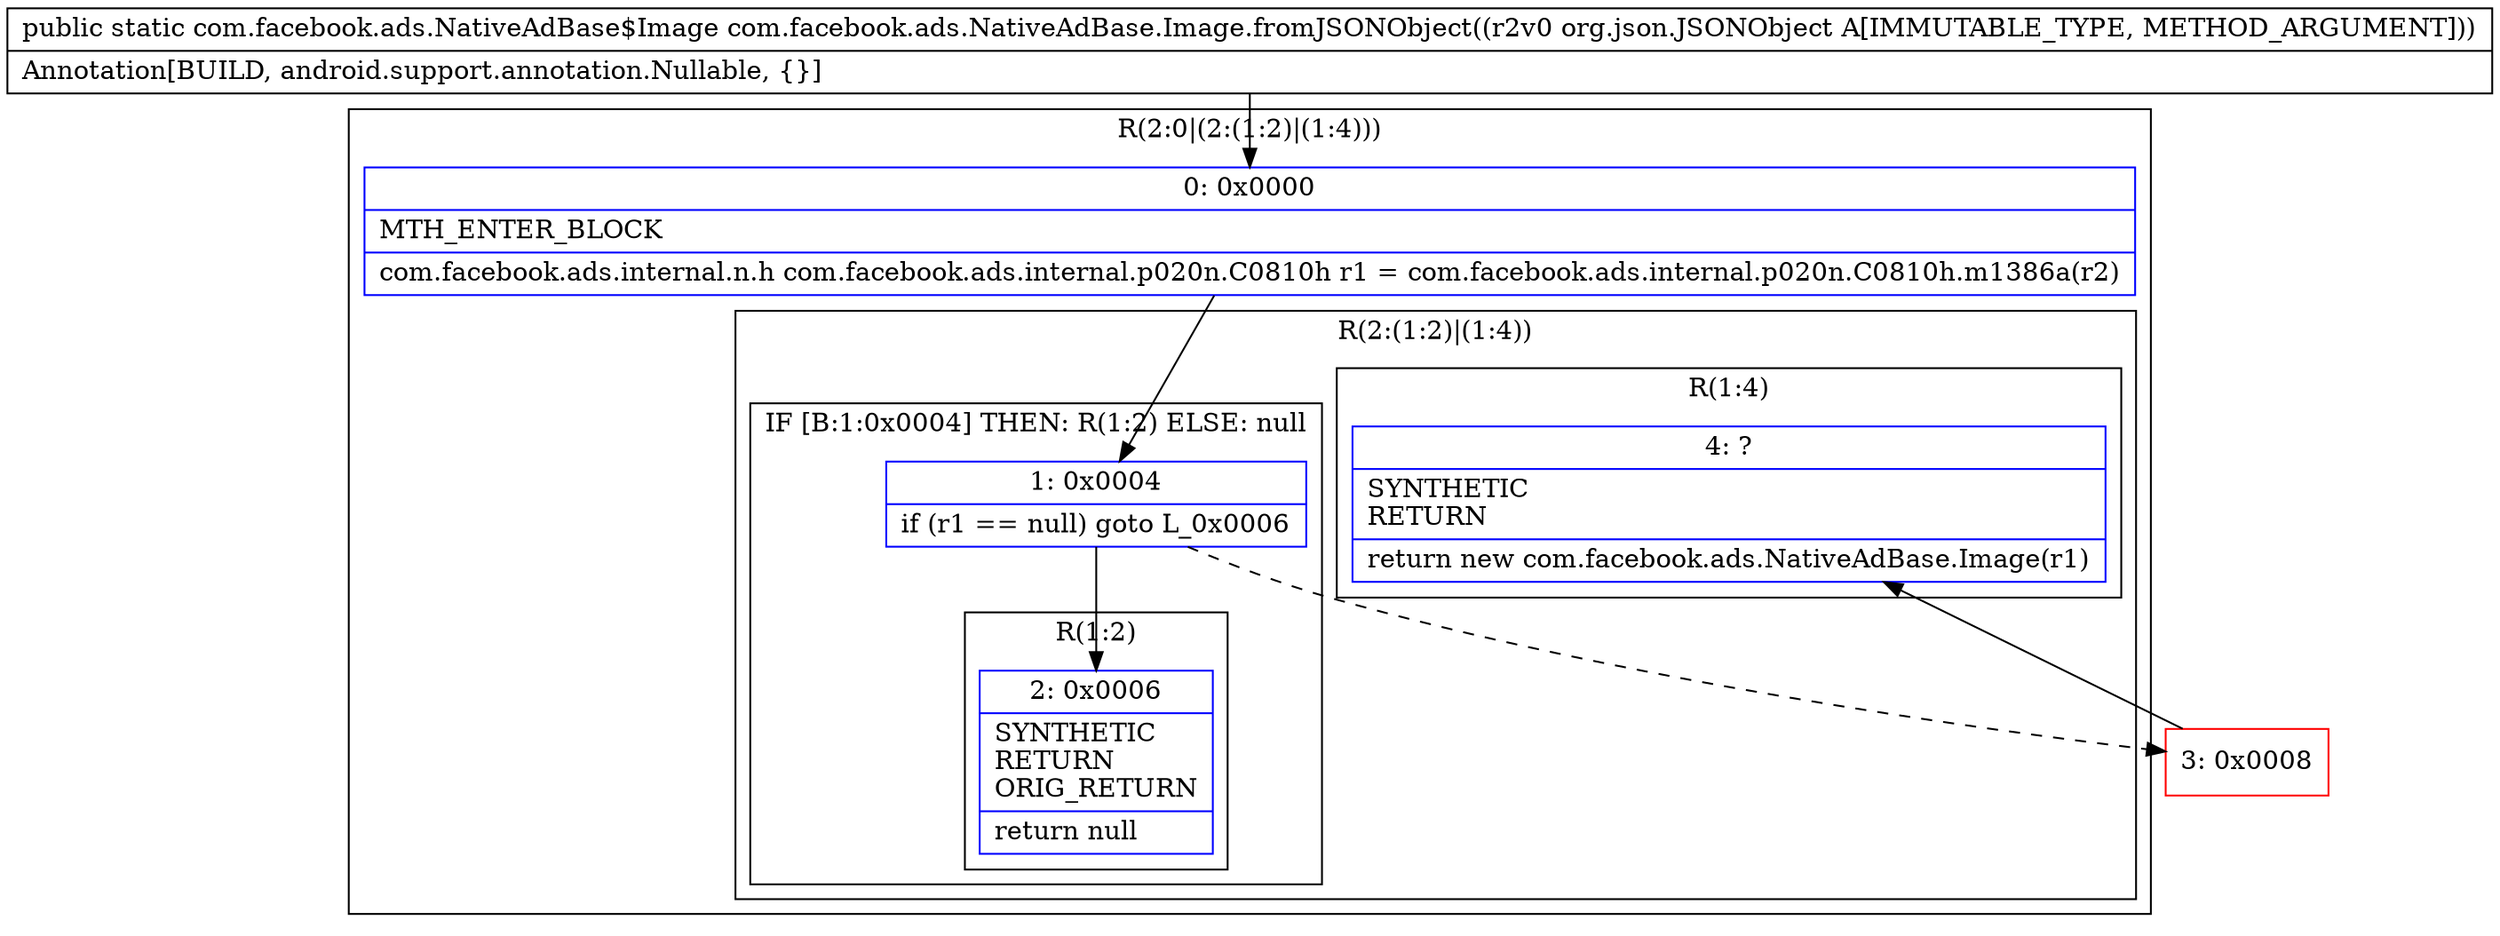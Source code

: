 digraph "CFG forcom.facebook.ads.NativeAdBase.Image.fromJSONObject(Lorg\/json\/JSONObject;)Lcom\/facebook\/ads\/NativeAdBase$Image;" {
subgraph cluster_Region_195147673 {
label = "R(2:0|(2:(1:2)|(1:4)))";
node [shape=record,color=blue];
Node_0 [shape=record,label="{0\:\ 0x0000|MTH_ENTER_BLOCK\l|com.facebook.ads.internal.n.h com.facebook.ads.internal.p020n.C0810h r1 = com.facebook.ads.internal.p020n.C0810h.m1386a(r2)\l}"];
subgraph cluster_Region_1483931519 {
label = "R(2:(1:2)|(1:4))";
node [shape=record,color=blue];
subgraph cluster_IfRegion_219651139 {
label = "IF [B:1:0x0004] THEN: R(1:2) ELSE: null";
node [shape=record,color=blue];
Node_1 [shape=record,label="{1\:\ 0x0004|if (r1 == null) goto L_0x0006\l}"];
subgraph cluster_Region_1991147818 {
label = "R(1:2)";
node [shape=record,color=blue];
Node_2 [shape=record,label="{2\:\ 0x0006|SYNTHETIC\lRETURN\lORIG_RETURN\l|return null\l}"];
}
}
subgraph cluster_Region_1051369715 {
label = "R(1:4)";
node [shape=record,color=blue];
Node_4 [shape=record,label="{4\:\ ?|SYNTHETIC\lRETURN\l|return new com.facebook.ads.NativeAdBase.Image(r1)\l}"];
}
}
}
Node_3 [shape=record,color=red,label="{3\:\ 0x0008}"];
MethodNode[shape=record,label="{public static com.facebook.ads.NativeAdBase$Image com.facebook.ads.NativeAdBase.Image.fromJSONObject((r2v0 org.json.JSONObject A[IMMUTABLE_TYPE, METHOD_ARGUMENT]))  | Annotation[BUILD, android.support.annotation.Nullable, \{\}]\l}"];
MethodNode -> Node_0;
Node_0 -> Node_1;
Node_1 -> Node_2;
Node_1 -> Node_3[style=dashed];
Node_3 -> Node_4;
}

